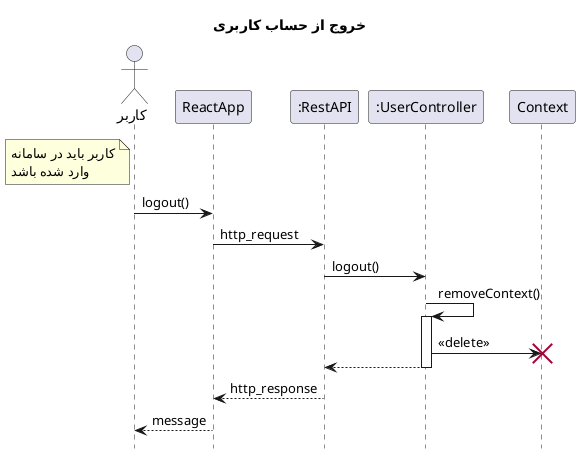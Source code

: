 @startuml logout
hide footbox
title "خروج از حساب کاربری"
actor       "کاربر" as user
participant ReactApp
participant ":RestAPI" as RestAPI
participant ":UserController" as UserController
note left of user
    کاربر باید در سامانه
    وارد شده باشد
end note

user -> ReactApp: logout()
ReactApp -> RestAPI : http_request
RestAPI -> UserController: logout()
UserController -> UserController ++: removeContext()
UserController -> Context !!: <<delete>>
UserController --> RestAPI --
RestAPI --> ReactApp: http_response
ReactApp --> user: message
@enduml